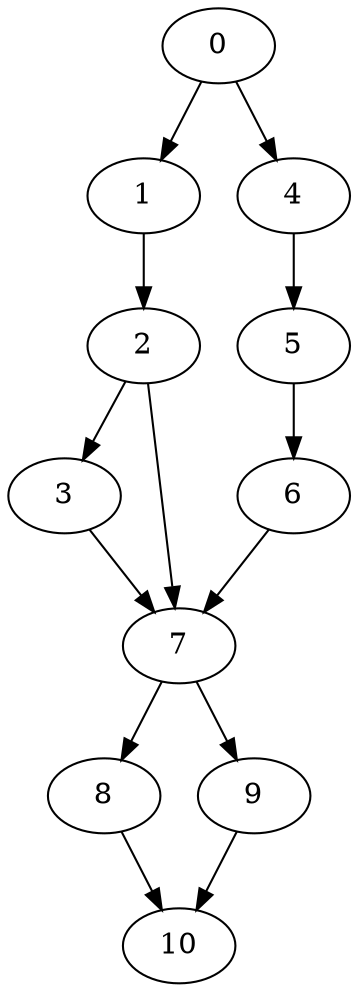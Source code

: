 digraph A {
0
1
2
3
4
5
6
7
8
9
10
0 -> 4;
0 -> 1;
1 -> 2;
2 -> 7;
2 -> 3;
3 -> 7;
4 -> 5;
5 -> 6;
6 -> 7;
7 -> 9;
7 -> 8;
8 -> 10;
9 -> 10;
}